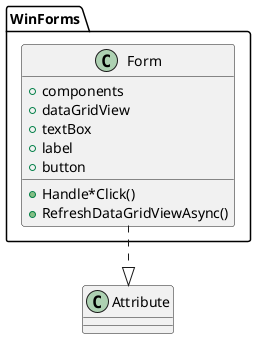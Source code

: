 @startuml PM_Model_Technology_WindowsForms
' PM: Technology Windows Forms Model
package "WinForms" {
  class Form {
    +components
    +dataGridView
    +textBox
    +label
    +button

    +Handle*Click()
    +RefreshDataGridViewAsync()
  }
}

Form ..|> Attribute
@enduml